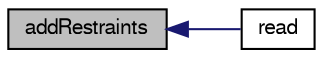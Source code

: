 digraph "addRestraints"
{
  bgcolor="transparent";
  edge [fontname="FreeSans",fontsize="10",labelfontname="FreeSans",labelfontsize="10"];
  node [fontname="FreeSans",fontsize="10",shape=record];
  rankdir="LR";
  Node1 [label="addRestraints",height=0.2,width=0.4,color="black", fillcolor="grey75", style="filled" fontcolor="black"];
  Node1 -> Node2 [dir="back",color="midnightblue",fontsize="10",style="solid",fontname="FreeSans"];
  Node2 [label="read",height=0.2,width=0.4,color="black",URL="$a02260.html#a6ce0c64db98eb6144d363dbfc86104eb",tooltip="Read coefficients dictionary and update system parameters,. "];
}
